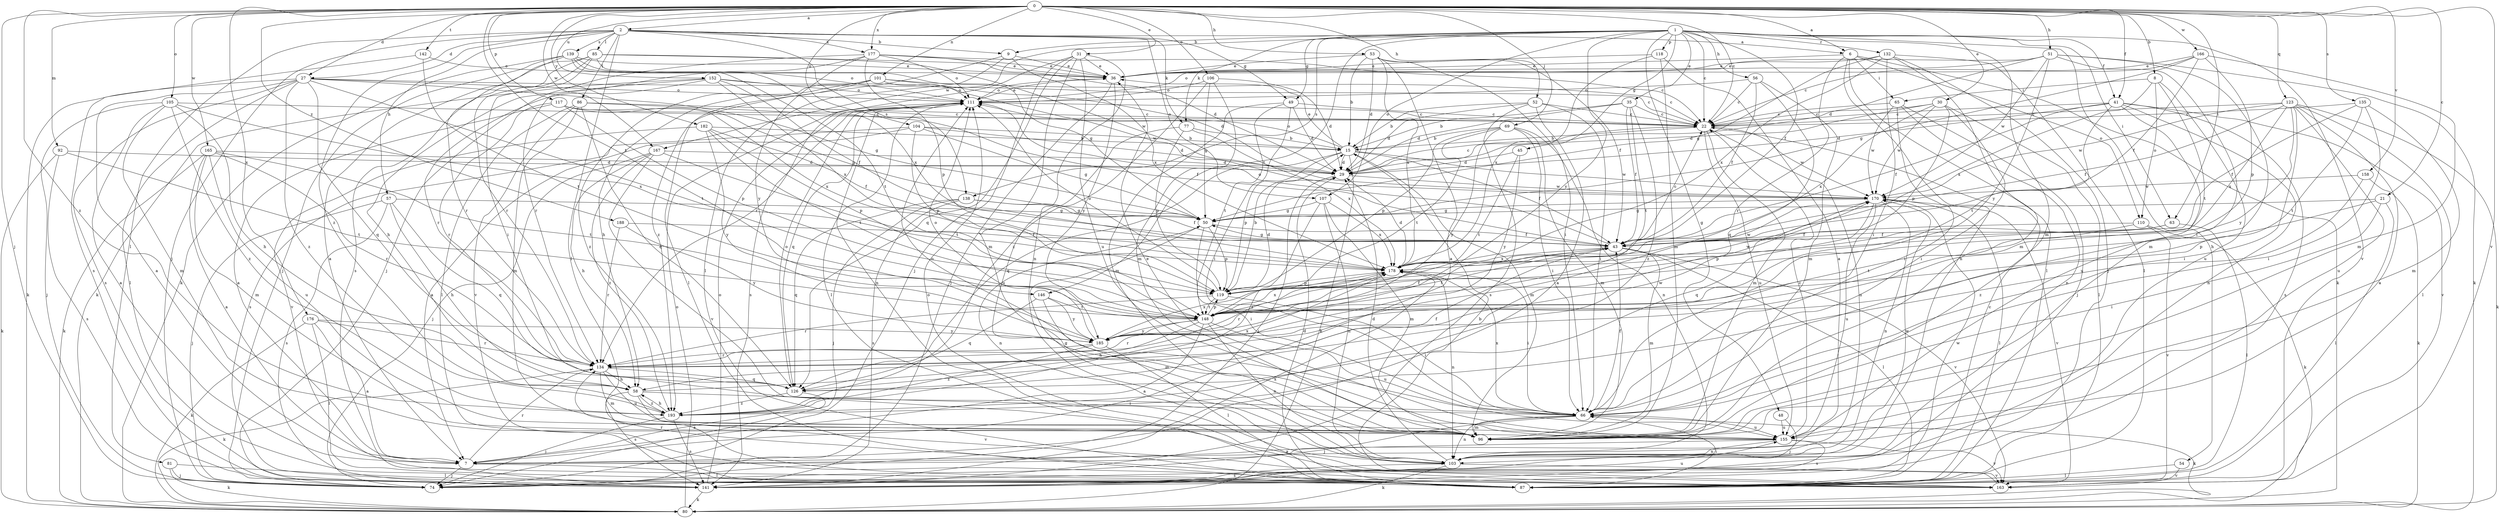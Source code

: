 strict digraph  {
0;
1;
2;
6;
7;
8;
9;
15;
21;
22;
27;
29;
30;
31;
35;
36;
41;
43;
45;
48;
49;
50;
51;
52;
53;
54;
56;
57;
58;
63;
65;
66;
69;
74;
77;
80;
81;
85;
86;
87;
92;
96;
101;
103;
104;
105;
106;
107;
110;
111;
117;
118;
119;
123;
126;
132;
134;
135;
138;
139;
141;
142;
146;
148;
152;
155;
158;
163;
165;
166;
167;
170;
176;
177;
178;
182;
185;
188;
193;
0 -> 2  [label=a];
0 -> 6  [label=a];
0 -> 8  [label=b];
0 -> 21  [label=c];
0 -> 22  [label=c];
0 -> 27  [label=d];
0 -> 30  [label=e];
0 -> 31  [label=e];
0 -> 41  [label=f];
0 -> 51  [label=h];
0 -> 52  [label=h];
0 -> 53  [label=h];
0 -> 63  [label=i];
0 -> 69  [label=j];
0 -> 74  [label=j];
0 -> 92  [label=m];
0 -> 101  [label=n];
0 -> 104  [label=o];
0 -> 105  [label=o];
0 -> 106  [label=o];
0 -> 117  [label=p];
0 -> 123  [label=q];
0 -> 135  [label=s];
0 -> 142  [label=t];
0 -> 146  [label=t];
0 -> 152  [label=u];
0 -> 158  [label=v];
0 -> 163  [label=v];
0 -> 165  [label=w];
0 -> 166  [label=w];
0 -> 167  [label=w];
0 -> 176  [label=x];
0 -> 177  [label=x];
0 -> 182  [label=y];
0 -> 188  [label=z];
0 -> 193  [label=z];
1 -> 9  [label=b];
1 -> 22  [label=c];
1 -> 35  [label=e];
1 -> 41  [label=f];
1 -> 43  [label=f];
1 -> 45  [label=g];
1 -> 48  [label=g];
1 -> 49  [label=g];
1 -> 54  [label=h];
1 -> 56  [label=h];
1 -> 63  [label=i];
1 -> 77  [label=k];
1 -> 96  [label=m];
1 -> 107  [label=o];
1 -> 118  [label=p];
1 -> 132  [label=r];
1 -> 138  [label=s];
1 -> 146  [label=t];
1 -> 163  [label=v];
1 -> 167  [label=w];
1 -> 185  [label=y];
2 -> 6  [label=a];
2 -> 9  [label=b];
2 -> 27  [label=d];
2 -> 49  [label=g];
2 -> 57  [label=h];
2 -> 74  [label=j];
2 -> 77  [label=k];
2 -> 81  [label=l];
2 -> 85  [label=l];
2 -> 86  [label=l];
2 -> 87  [label=l];
2 -> 107  [label=o];
2 -> 138  [label=s];
2 -> 139  [label=s];
2 -> 177  [label=x];
2 -> 193  [label=z];
6 -> 36  [label=e];
6 -> 65  [label=i];
6 -> 80  [label=k];
6 -> 87  [label=l];
6 -> 103  [label=n];
6 -> 110  [label=o];
6 -> 134  [label=r];
7 -> 74  [label=j];
7 -> 87  [label=l];
7 -> 134  [label=r];
8 -> 65  [label=i];
8 -> 110  [label=o];
8 -> 148  [label=t];
8 -> 155  [label=u];
8 -> 178  [label=x];
9 -> 36  [label=e];
9 -> 87  [label=l];
9 -> 178  [label=x];
9 -> 193  [label=z];
15 -> 29  [label=d];
15 -> 36  [label=e];
15 -> 43  [label=f];
15 -> 80  [label=k];
15 -> 96  [label=m];
15 -> 111  [label=o];
15 -> 119  [label=p];
15 -> 126  [label=q];
15 -> 170  [label=w];
21 -> 50  [label=g];
21 -> 66  [label=i];
21 -> 87  [label=l];
21 -> 119  [label=p];
22 -> 15  [label=b];
22 -> 96  [label=m];
22 -> 103  [label=n];
22 -> 155  [label=u];
22 -> 170  [label=w];
27 -> 7  [label=a];
27 -> 22  [label=c];
27 -> 50  [label=g];
27 -> 80  [label=k];
27 -> 87  [label=l];
27 -> 111  [label=o];
27 -> 126  [label=q];
27 -> 141  [label=s];
27 -> 148  [label=t];
27 -> 193  [label=z];
29 -> 22  [label=c];
29 -> 74  [label=j];
29 -> 170  [label=w];
30 -> 22  [label=c];
30 -> 29  [label=d];
30 -> 66  [label=i];
30 -> 87  [label=l];
30 -> 119  [label=p];
30 -> 170  [label=w];
30 -> 178  [label=x];
31 -> 36  [label=e];
31 -> 74  [label=j];
31 -> 96  [label=m];
31 -> 103  [label=n];
31 -> 126  [label=q];
31 -> 134  [label=r];
31 -> 155  [label=u];
35 -> 15  [label=b];
35 -> 22  [label=c];
35 -> 29  [label=d];
35 -> 43  [label=f];
35 -> 148  [label=t];
35 -> 193  [label=z];
36 -> 74  [label=j];
36 -> 111  [label=o];
36 -> 185  [label=y];
41 -> 22  [label=c];
41 -> 29  [label=d];
41 -> 43  [label=f];
41 -> 103  [label=n];
41 -> 141  [label=s];
41 -> 148  [label=t];
41 -> 155  [label=u];
41 -> 163  [label=v];
43 -> 22  [label=c];
43 -> 50  [label=g];
43 -> 87  [label=l];
43 -> 96  [label=m];
43 -> 111  [label=o];
43 -> 148  [label=t];
43 -> 163  [label=v];
43 -> 178  [label=x];
45 -> 29  [label=d];
45 -> 148  [label=t];
45 -> 185  [label=y];
48 -> 74  [label=j];
48 -> 155  [label=u];
49 -> 22  [label=c];
49 -> 29  [label=d];
49 -> 66  [label=i];
49 -> 96  [label=m];
49 -> 148  [label=t];
50 -> 43  [label=f];
50 -> 66  [label=i];
50 -> 103  [label=n];
50 -> 119  [label=p];
51 -> 29  [label=d];
51 -> 36  [label=e];
51 -> 66  [label=i];
51 -> 80  [label=k];
51 -> 96  [label=m];
51 -> 111  [label=o];
51 -> 170  [label=w];
51 -> 185  [label=y];
52 -> 7  [label=a];
52 -> 15  [label=b];
52 -> 22  [label=c];
52 -> 29  [label=d];
52 -> 66  [label=i];
52 -> 141  [label=s];
53 -> 7  [label=a];
53 -> 15  [label=b];
53 -> 29  [label=d];
53 -> 36  [label=e];
53 -> 43  [label=f];
53 -> 66  [label=i];
53 -> 178  [label=x];
54 -> 87  [label=l];
54 -> 163  [label=v];
56 -> 22  [label=c];
56 -> 43  [label=f];
56 -> 96  [label=m];
56 -> 111  [label=o];
56 -> 126  [label=q];
57 -> 50  [label=g];
57 -> 58  [label=h];
57 -> 74  [label=j];
57 -> 126  [label=q];
57 -> 141  [label=s];
58 -> 66  [label=i];
58 -> 141  [label=s];
58 -> 163  [label=v];
58 -> 178  [label=x];
58 -> 193  [label=z];
63 -> 43  [label=f];
63 -> 87  [label=l];
63 -> 119  [label=p];
65 -> 22  [label=c];
65 -> 66  [label=i];
65 -> 74  [label=j];
65 -> 103  [label=n];
65 -> 170  [label=w];
66 -> 43  [label=f];
66 -> 74  [label=j];
66 -> 80  [label=k];
66 -> 96  [label=m];
66 -> 103  [label=n];
66 -> 111  [label=o];
66 -> 155  [label=u];
66 -> 178  [label=x];
69 -> 15  [label=b];
69 -> 66  [label=i];
69 -> 96  [label=m];
69 -> 103  [label=n];
69 -> 119  [label=p];
69 -> 148  [label=t];
69 -> 185  [label=y];
77 -> 15  [label=b];
77 -> 119  [label=p];
77 -> 155  [label=u];
77 -> 178  [label=x];
80 -> 111  [label=o];
81 -> 74  [label=j];
81 -> 80  [label=k];
81 -> 87  [label=l];
85 -> 7  [label=a];
85 -> 36  [label=e];
85 -> 50  [label=g];
85 -> 66  [label=i];
85 -> 134  [label=r];
85 -> 141  [label=s];
85 -> 170  [label=w];
86 -> 22  [label=c];
86 -> 43  [label=f];
86 -> 87  [label=l];
86 -> 96  [label=m];
86 -> 126  [label=q];
86 -> 163  [label=v];
87 -> 22  [label=c];
87 -> 29  [label=d];
87 -> 66  [label=i];
92 -> 29  [label=d];
92 -> 80  [label=k];
92 -> 141  [label=s];
92 -> 148  [label=t];
101 -> 22  [label=c];
101 -> 29  [label=d];
101 -> 58  [label=h];
101 -> 87  [label=l];
101 -> 111  [label=o];
101 -> 193  [label=z];
103 -> 29  [label=d];
103 -> 50  [label=g];
103 -> 80  [label=k];
103 -> 141  [label=s];
103 -> 163  [label=v];
103 -> 170  [label=w];
104 -> 7  [label=a];
104 -> 15  [label=b];
104 -> 29  [label=d];
104 -> 50  [label=g];
104 -> 119  [label=p];
104 -> 141  [label=s];
105 -> 7  [label=a];
105 -> 22  [label=c];
105 -> 58  [label=h];
105 -> 74  [label=j];
105 -> 96  [label=m];
105 -> 178  [label=x];
105 -> 193  [label=z];
106 -> 29  [label=d];
106 -> 50  [label=g];
106 -> 96  [label=m];
106 -> 111  [label=o];
106 -> 193  [label=z];
107 -> 50  [label=g];
107 -> 96  [label=m];
107 -> 103  [label=n];
107 -> 178  [label=x];
107 -> 193  [label=z];
110 -> 43  [label=f];
110 -> 80  [label=k];
110 -> 148  [label=t];
110 -> 163  [label=v];
111 -> 22  [label=c];
111 -> 36  [label=e];
111 -> 87  [label=l];
111 -> 103  [label=n];
111 -> 126  [label=q];
111 -> 141  [label=s];
117 -> 7  [label=a];
117 -> 22  [label=c];
117 -> 50  [label=g];
117 -> 119  [label=p];
117 -> 134  [label=r];
117 -> 178  [label=x];
118 -> 7  [label=a];
118 -> 36  [label=e];
118 -> 96  [label=m];
118 -> 178  [label=x];
119 -> 15  [label=b];
119 -> 29  [label=d];
119 -> 66  [label=i];
119 -> 111  [label=o];
119 -> 134  [label=r];
119 -> 148  [label=t];
119 -> 170  [label=w];
123 -> 7  [label=a];
123 -> 22  [label=c];
123 -> 43  [label=f];
123 -> 66  [label=i];
123 -> 80  [label=k];
123 -> 87  [label=l];
123 -> 155  [label=u];
123 -> 170  [label=w];
123 -> 178  [label=x];
123 -> 185  [label=y];
126 -> 7  [label=a];
126 -> 43  [label=f];
126 -> 111  [label=o];
126 -> 193  [label=z];
132 -> 36  [label=e];
132 -> 50  [label=g];
132 -> 66  [label=i];
132 -> 74  [label=j];
132 -> 87  [label=l];
132 -> 96  [label=m];
132 -> 178  [label=x];
134 -> 58  [label=h];
134 -> 80  [label=k];
134 -> 96  [label=m];
134 -> 126  [label=q];
134 -> 155  [label=u];
134 -> 170  [label=w];
135 -> 22  [label=c];
135 -> 43  [label=f];
135 -> 66  [label=i];
135 -> 96  [label=m];
135 -> 148  [label=t];
138 -> 43  [label=f];
138 -> 50  [label=g];
138 -> 74  [label=j];
138 -> 126  [label=q];
138 -> 141  [label=s];
139 -> 36  [label=e];
139 -> 74  [label=j];
139 -> 80  [label=k];
139 -> 111  [label=o];
139 -> 134  [label=r];
139 -> 148  [label=t];
139 -> 178  [label=x];
141 -> 80  [label=k];
141 -> 111  [label=o];
141 -> 155  [label=u];
141 -> 170  [label=w];
141 -> 178  [label=x];
142 -> 36  [label=e];
142 -> 141  [label=s];
142 -> 148  [label=t];
146 -> 96  [label=m];
146 -> 126  [label=q];
146 -> 148  [label=t];
146 -> 185  [label=y];
148 -> 7  [label=a];
148 -> 43  [label=f];
148 -> 58  [label=h];
148 -> 103  [label=n];
148 -> 119  [label=p];
148 -> 134  [label=r];
148 -> 155  [label=u];
148 -> 178  [label=x];
148 -> 185  [label=y];
152 -> 43  [label=f];
152 -> 58  [label=h];
152 -> 80  [label=k];
152 -> 111  [label=o];
152 -> 134  [label=r];
152 -> 170  [label=w];
152 -> 178  [label=x];
155 -> 7  [label=a];
155 -> 22  [label=c];
155 -> 36  [label=e];
155 -> 103  [label=n];
155 -> 141  [label=s];
155 -> 163  [label=v];
158 -> 80  [label=k];
158 -> 170  [label=w];
158 -> 193  [label=z];
163 -> 15  [label=b];
163 -> 111  [label=o];
163 -> 134  [label=r];
165 -> 7  [label=a];
165 -> 29  [label=d];
165 -> 80  [label=k];
165 -> 96  [label=m];
165 -> 134  [label=r];
165 -> 148  [label=t];
165 -> 155  [label=u];
166 -> 22  [label=c];
166 -> 36  [label=e];
166 -> 43  [label=f];
166 -> 50  [label=g];
166 -> 96  [label=m];
166 -> 119  [label=p];
167 -> 29  [label=d];
167 -> 58  [label=h];
167 -> 74  [label=j];
167 -> 148  [label=t];
167 -> 163  [label=v];
167 -> 193  [label=z];
170 -> 50  [label=g];
170 -> 87  [label=l];
170 -> 103  [label=n];
170 -> 126  [label=q];
170 -> 155  [label=u];
170 -> 163  [label=v];
176 -> 7  [label=a];
176 -> 80  [label=k];
176 -> 87  [label=l];
176 -> 134  [label=r];
176 -> 185  [label=y];
177 -> 22  [label=c];
177 -> 29  [label=d];
177 -> 36  [label=e];
177 -> 74  [label=j];
177 -> 111  [label=o];
177 -> 119  [label=p];
177 -> 134  [label=r];
177 -> 185  [label=y];
178 -> 29  [label=d];
178 -> 66  [label=i];
178 -> 103  [label=n];
178 -> 119  [label=p];
178 -> 134  [label=r];
178 -> 170  [label=w];
182 -> 15  [label=b];
182 -> 43  [label=f];
182 -> 119  [label=p];
182 -> 148  [label=t];
182 -> 163  [label=v];
182 -> 185  [label=y];
185 -> 87  [label=l];
185 -> 111  [label=o];
185 -> 134  [label=r];
185 -> 178  [label=x];
185 -> 193  [label=z];
188 -> 43  [label=f];
188 -> 134  [label=r];
188 -> 185  [label=y];
193 -> 58  [label=h];
193 -> 74  [label=j];
193 -> 141  [label=s];
}
